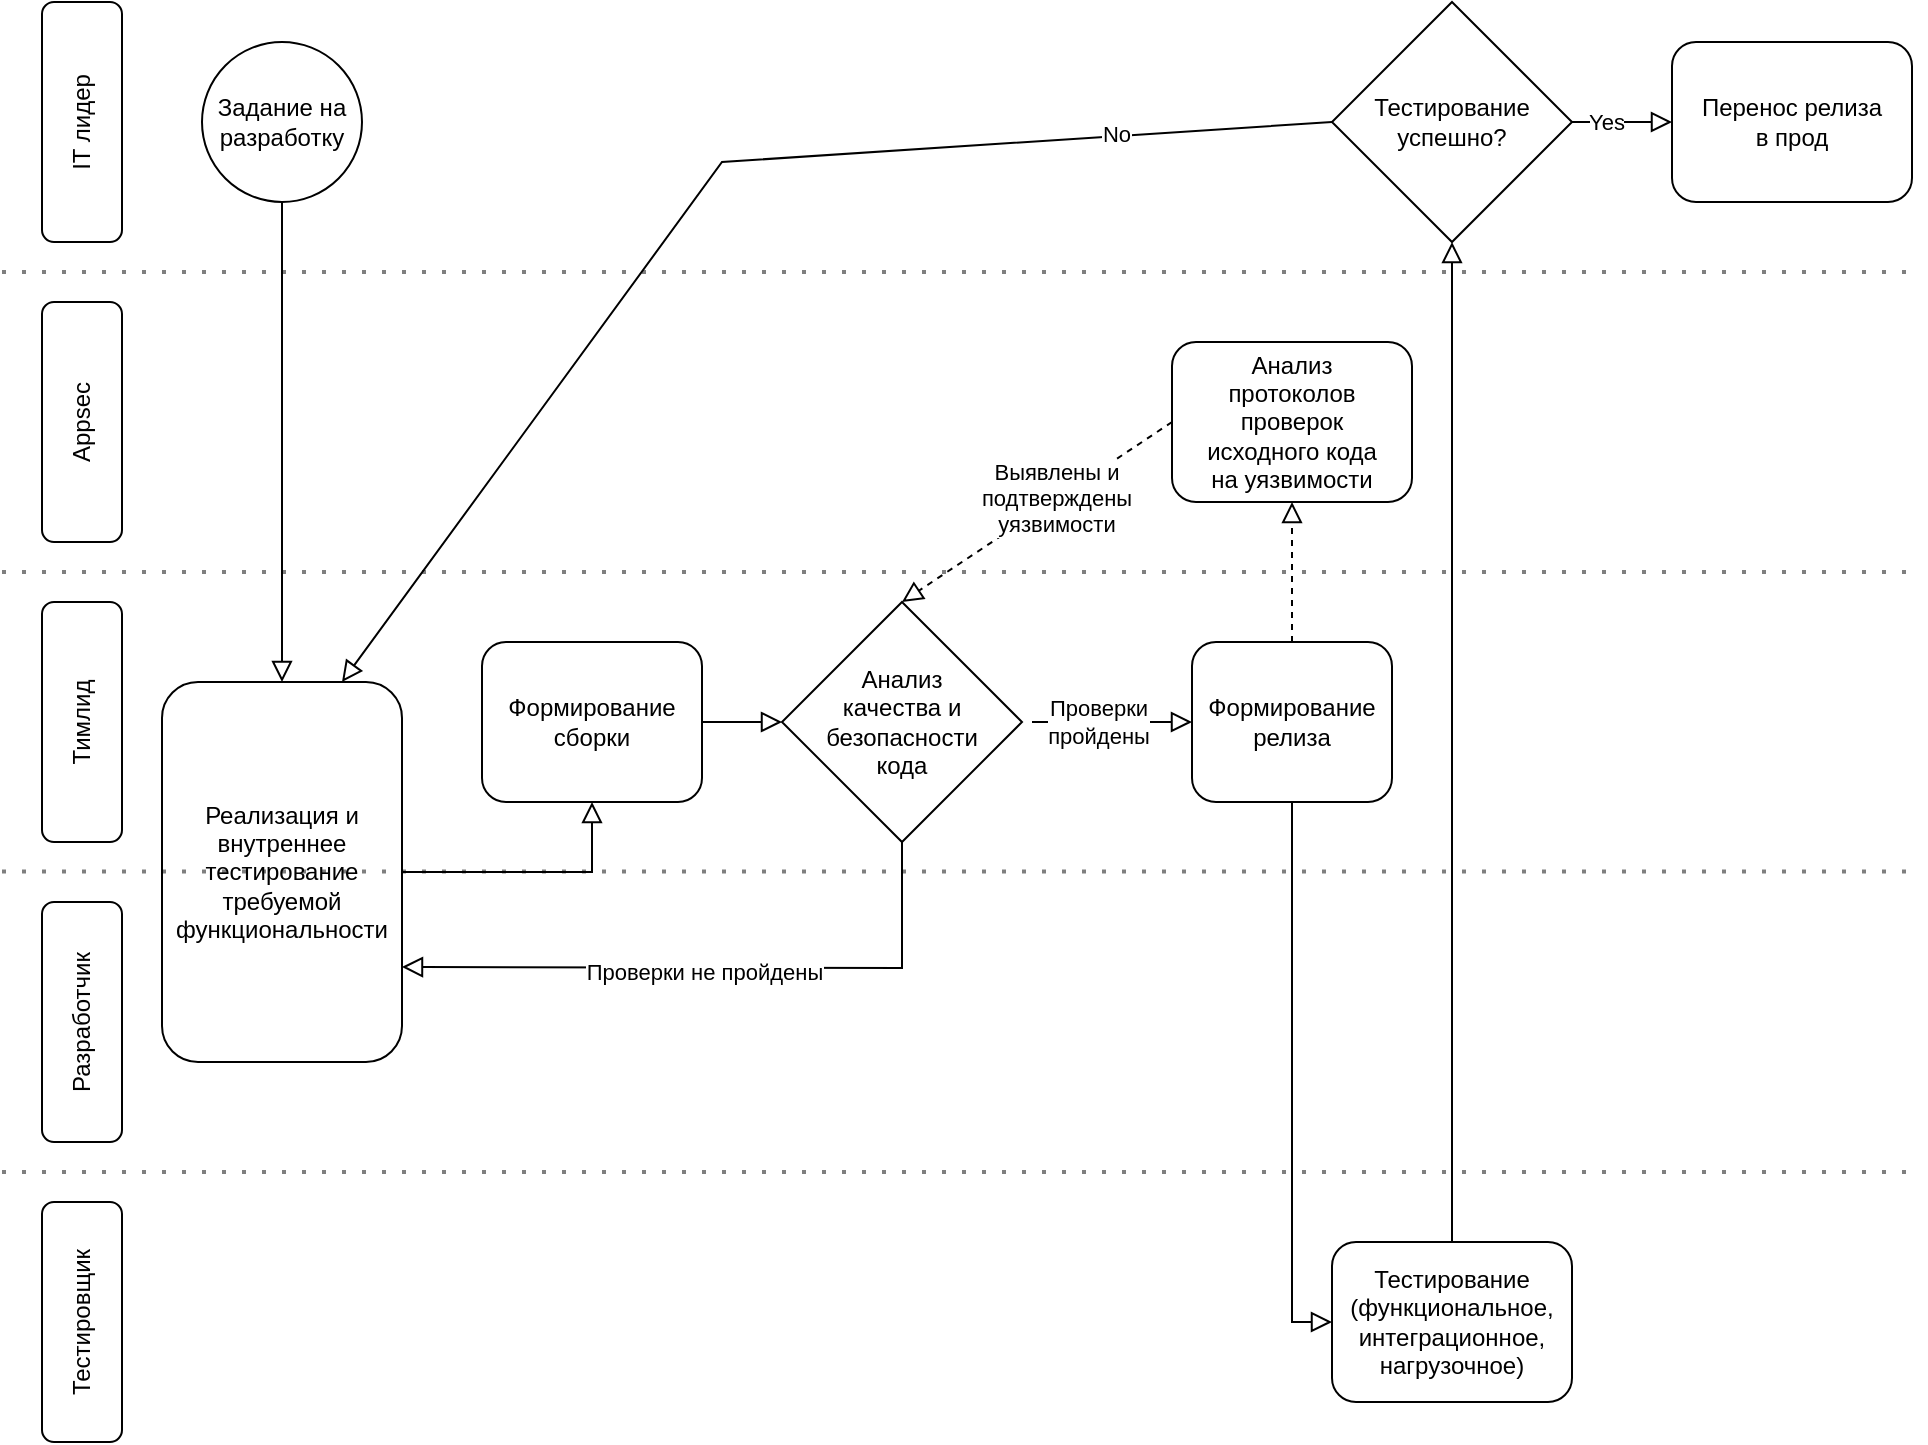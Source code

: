 <mxfile version="20.5.2" type="device"><diagram id="C5RBs43oDa-KdzZeNtuy" name="Page-1"><mxGraphModel dx="1964" dy="1069" grid="1" gridSize="10" guides="1" tooltips="1" connect="1" arrows="1" fold="1" page="1" pageScale="1" pageWidth="1169" pageHeight="827" math="0" shadow="0"><root><mxCell id="WIyWlLk6GJQsqaUBKTNV-0"/><mxCell id="WIyWlLk6GJQsqaUBKTNV-1" parent="WIyWlLk6GJQsqaUBKTNV-0"/><mxCell id="NLpeXGCBjNmeDllAY4Ym-1" value="Задание на&lt;br&gt;разработку" style="ellipse;whiteSpace=wrap;html=1;aspect=fixed;" vertex="1" parent="WIyWlLk6GJQsqaUBKTNV-1"><mxGeometry x="205" y="74" width="80" height="80" as="geometry"/></mxCell><mxCell id="NLpeXGCBjNmeDllAY4Ym-2" value="Реализация и&lt;br&gt;внутреннее&lt;br&gt;тестирование&lt;br&gt;требуемой&lt;br&gt;функциональности" style="rounded=1;whiteSpace=wrap;html=1;" vertex="1" parent="WIyWlLk6GJQsqaUBKTNV-1"><mxGeometry x="185" y="394" width="120" height="190" as="geometry"/></mxCell><mxCell id="NLpeXGCBjNmeDllAY4Ym-3" value="Формирование сборки" style="rounded=1;whiteSpace=wrap;html=1;" vertex="1" parent="WIyWlLk6GJQsqaUBKTNV-1"><mxGeometry x="345" y="374" width="110" height="80" as="geometry"/></mxCell><mxCell id="NLpeXGCBjNmeDllAY4Ym-4" value="Анализ&lt;br&gt;качества и&lt;br&gt;безопасности&lt;br&gt;кода" style="rhombus;whiteSpace=wrap;html=1;" vertex="1" parent="WIyWlLk6GJQsqaUBKTNV-1"><mxGeometry x="495" y="354" width="120" height="120" as="geometry"/></mxCell><mxCell id="NLpeXGCBjNmeDllAY4Ym-5" value="Формирование релиза" style="rounded=1;whiteSpace=wrap;html=1;" vertex="1" parent="WIyWlLk6GJQsqaUBKTNV-1"><mxGeometry x="700" y="374" width="100" height="80" as="geometry"/></mxCell><mxCell id="NLpeXGCBjNmeDllAY4Ym-6" value="Перенос релиза&lt;br&gt;в прод" style="rounded=1;whiteSpace=wrap;html=1;" vertex="1" parent="WIyWlLk6GJQsqaUBKTNV-1"><mxGeometry x="940" y="74" width="120" height="80" as="geometry"/></mxCell><mxCell id="NLpeXGCBjNmeDllAY4Ym-7" value="Разработчик" style="rounded=1;whiteSpace=wrap;html=1;labelPosition=center;verticalLabelPosition=middle;align=center;verticalAlign=middle;absoluteArcSize=0;strokeOpacity=100;direction=east;portConstraintRotation=0;horizontal=0;" vertex="1" parent="WIyWlLk6GJQsqaUBKTNV-1"><mxGeometry x="125" y="504" width="40" height="120" as="geometry"/></mxCell><mxCell id="NLpeXGCBjNmeDllAY4Ym-8" value="Тимлид" style="rounded=1;whiteSpace=wrap;html=1;labelPosition=center;verticalLabelPosition=middle;align=center;verticalAlign=middle;absoluteArcSize=0;strokeOpacity=100;direction=east;portConstraintRotation=0;horizontal=0;" vertex="1" parent="WIyWlLk6GJQsqaUBKTNV-1"><mxGeometry x="125" y="354" width="40" height="120" as="geometry"/></mxCell><mxCell id="NLpeXGCBjNmeDllAY4Ym-11" value="Appsec" style="rounded=1;whiteSpace=wrap;html=1;labelPosition=center;verticalLabelPosition=middle;align=center;verticalAlign=middle;absoluteArcSize=0;strokeOpacity=100;direction=east;portConstraintRotation=0;horizontal=0;" vertex="1" parent="WIyWlLk6GJQsqaUBKTNV-1"><mxGeometry x="125" y="204" width="40" height="120" as="geometry"/></mxCell><mxCell id="NLpeXGCBjNmeDllAY4Ym-12" value="IT лидер" style="rounded=1;whiteSpace=wrap;html=1;labelPosition=center;verticalLabelPosition=middle;align=center;verticalAlign=middle;absoluteArcSize=0;strokeOpacity=100;direction=east;portConstraintRotation=0;horizontal=0;" vertex="1" parent="WIyWlLk6GJQsqaUBKTNV-1"><mxGeometry x="125" y="54" width="40" height="120" as="geometry"/></mxCell><mxCell id="NLpeXGCBjNmeDllAY4Ym-13" value="Тестировщик" style="rounded=1;whiteSpace=wrap;html=1;labelPosition=center;verticalLabelPosition=middle;align=center;verticalAlign=middle;absoluteArcSize=0;strokeOpacity=100;direction=east;portConstraintRotation=0;horizontal=0;" vertex="1" parent="WIyWlLk6GJQsqaUBKTNV-1"><mxGeometry x="125" y="654" width="40" height="120" as="geometry"/></mxCell><mxCell id="NLpeXGCBjNmeDllAY4Ym-14" value="Тестирование&lt;br&gt;(функциональное,&lt;br&gt;интеграционное,&lt;br&gt;нагрузочное)" style="rounded=1;whiteSpace=wrap;html=1;" vertex="1" parent="WIyWlLk6GJQsqaUBKTNV-1"><mxGeometry x="770" y="674" width="120" height="80" as="geometry"/></mxCell><mxCell id="NLpeXGCBjNmeDllAY4Ym-15" value="Тестирование&lt;br&gt;успешно?" style="rhombus;whiteSpace=wrap;html=1;" vertex="1" parent="WIyWlLk6GJQsqaUBKTNV-1"><mxGeometry x="770" y="54" width="120" height="120" as="geometry"/></mxCell><mxCell id="NLpeXGCBjNmeDllAY4Ym-16" value="" style="endArrow=block;html=1;rounded=0;exitX=0.5;exitY=1;exitDx=0;exitDy=0;entryX=0.5;entryY=0;entryDx=0;entryDy=0;jumpSize=6;endFill=0;strokeWidth=1;endSize=8;" edge="1" parent="WIyWlLk6GJQsqaUBKTNV-1" source="NLpeXGCBjNmeDllAY4Ym-1" target="NLpeXGCBjNmeDllAY4Ym-2"><mxGeometry width="50" height="50" relative="1" as="geometry"><mxPoint x="365" y="94" as="sourcePoint"/><mxPoint x="415" y="44" as="targetPoint"/></mxGeometry></mxCell><mxCell id="NLpeXGCBjNmeDllAY4Ym-17" value="" style="endArrow=block;html=1;rounded=0;exitX=1;exitY=0.5;exitDx=0;exitDy=0;entryX=0.5;entryY=1;entryDx=0;entryDy=0;jumpSize=6;endFill=0;strokeWidth=1;endSize=8;" edge="1" parent="WIyWlLk6GJQsqaUBKTNV-1" source="NLpeXGCBjNmeDllAY4Ym-2" target="NLpeXGCBjNmeDllAY4Ym-3"><mxGeometry width="50" height="50" relative="1" as="geometry"><mxPoint x="425" y="24" as="sourcePoint"/><mxPoint x="425" y="364.0" as="targetPoint"/><Array as="points"><mxPoint x="400" y="489"/></Array></mxGeometry></mxCell><mxCell id="NLpeXGCBjNmeDllAY4Ym-18" value="" style="endArrow=block;html=1;rounded=0;entryX=0;entryY=0.5;entryDx=0;entryDy=0;jumpSize=6;endFill=0;strokeWidth=1;exitX=1;exitY=0.5;exitDx=0;exitDy=0;endSize=8;startSize=6;" edge="1" parent="WIyWlLk6GJQsqaUBKTNV-1" source="NLpeXGCBjNmeDllAY4Ym-3" target="NLpeXGCBjNmeDllAY4Ym-4"><mxGeometry width="50" height="50" relative="1" as="geometry"><mxPoint x="455" y="179" as="sourcePoint"/><mxPoint x="455" y="319.0" as="targetPoint"/></mxGeometry></mxCell><mxCell id="NLpeXGCBjNmeDllAY4Ym-19" value="" style="endArrow=block;html=1;rounded=0;entryX=0;entryY=0.5;entryDx=0;entryDy=0;jumpSize=6;endFill=0;strokeWidth=1;endSize=8;startSize=6;exitX=1;exitY=0.5;exitDx=0;exitDy=0;" edge="1" parent="WIyWlLk6GJQsqaUBKTNV-1" target="NLpeXGCBjNmeDllAY4Ym-5"><mxGeometry width="50" height="50" relative="1" as="geometry"><mxPoint x="620" y="414" as="sourcePoint"/><mxPoint x="670" y="394" as="targetPoint"/></mxGeometry></mxCell><mxCell id="NLpeXGCBjNmeDllAY4Ym-31" value="Проверки&lt;br&gt;пройдены" style="edgeLabel;html=1;align=center;verticalAlign=middle;resizable=0;points=[];" vertex="1" connectable="0" parent="NLpeXGCBjNmeDllAY4Ym-19"><mxGeometry x="-0.179" relative="1" as="geometry"><mxPoint as="offset"/></mxGeometry></mxCell><mxCell id="NLpeXGCBjNmeDllAY4Ym-20" value="Анализ&lt;br&gt;протоколов&lt;br&gt;проверок&lt;br&gt;исходного кода&lt;br&gt;на уязвимости" style="rounded=1;whiteSpace=wrap;html=1;" vertex="1" parent="WIyWlLk6GJQsqaUBKTNV-1"><mxGeometry x="690" y="224" width="120" height="80" as="geometry"/></mxCell><mxCell id="NLpeXGCBjNmeDllAY4Ym-21" value="" style="endArrow=block;html=1;rounded=0;entryX=0.5;entryY=1;entryDx=0;entryDy=0;jumpSize=6;endFill=0;strokeWidth=1;endSize=8;startSize=6;exitX=0.5;exitY=0;exitDx=0;exitDy=0;dashed=1;" edge="1" parent="WIyWlLk6GJQsqaUBKTNV-1" source="NLpeXGCBjNmeDllAY4Ym-5" target="NLpeXGCBjNmeDllAY4Ym-20"><mxGeometry width="50" height="50" relative="1" as="geometry"><mxPoint x="640.0" y="404.0" as="sourcePoint"/><mxPoint x="720.0" y="404.0" as="targetPoint"/></mxGeometry></mxCell><mxCell id="NLpeXGCBjNmeDllAY4Ym-22" value="" style="endArrow=block;html=1;rounded=0;entryX=0;entryY=0.5;entryDx=0;entryDy=0;jumpSize=6;endFill=0;strokeWidth=1;endSize=8;startSize=6;exitX=0.5;exitY=1;exitDx=0;exitDy=0;" edge="1" parent="WIyWlLk6GJQsqaUBKTNV-1" source="NLpeXGCBjNmeDllAY4Ym-5" target="NLpeXGCBjNmeDllAY4Ym-14"><mxGeometry width="50" height="50" relative="1" as="geometry"><mxPoint x="750.0" y="493.66" as="sourcePoint"/><mxPoint x="830.0" y="493.66" as="targetPoint"/><Array as="points"><mxPoint x="750" y="714"/></Array></mxGeometry></mxCell><mxCell id="NLpeXGCBjNmeDllAY4Ym-23" value="" style="endArrow=block;html=1;rounded=0;jumpSize=6;endFill=0;strokeWidth=1;endSize=8;startSize=6;exitX=0.5;exitY=0;exitDx=0;exitDy=0;entryX=0.5;entryY=1;entryDx=0;entryDy=0;" edge="1" parent="WIyWlLk6GJQsqaUBKTNV-1" source="NLpeXGCBjNmeDllAY4Ym-14" target="NLpeXGCBjNmeDllAY4Ym-15"><mxGeometry width="50" height="50" relative="1" as="geometry"><mxPoint x="660.0" y="424.0" as="sourcePoint"/><mxPoint x="890" y="194" as="targetPoint"/></mxGeometry></mxCell><mxCell id="NLpeXGCBjNmeDllAY4Ym-24" value="" style="endArrow=block;html=1;rounded=0;entryX=0;entryY=0.5;entryDx=0;entryDy=0;jumpSize=6;endFill=0;strokeWidth=1;endSize=8;startSize=6;exitX=1;exitY=0.5;exitDx=0;exitDy=0;" edge="1" parent="WIyWlLk6GJQsqaUBKTNV-1" source="NLpeXGCBjNmeDllAY4Ym-15" target="NLpeXGCBjNmeDllAY4Ym-6"><mxGeometry width="50" height="50" relative="1" as="geometry"><mxPoint x="670.0" y="434.0" as="sourcePoint"/><mxPoint x="750.0" y="434.0" as="targetPoint"/></mxGeometry></mxCell><mxCell id="NLpeXGCBjNmeDllAY4Ym-27" value="Yes" style="edgeLabel;html=1;align=center;verticalAlign=middle;resizable=0;points=[];fontStyle=0" vertex="1" connectable="0" parent="NLpeXGCBjNmeDllAY4Ym-24"><mxGeometry x="-0.313" relative="1" as="geometry"><mxPoint as="offset"/></mxGeometry></mxCell><mxCell id="NLpeXGCBjNmeDllAY4Ym-25" value="" style="endArrow=block;html=1;rounded=0;entryX=0.75;entryY=0;entryDx=0;entryDy=0;jumpSize=6;endFill=0;strokeWidth=1;endSize=8;startSize=6;exitX=0;exitY=0.5;exitDx=0;exitDy=0;" edge="1" parent="WIyWlLk6GJQsqaUBKTNV-1" source="NLpeXGCBjNmeDllAY4Ym-15" target="NLpeXGCBjNmeDllAY4Ym-2"><mxGeometry width="50" height="50" relative="1" as="geometry"><mxPoint x="675.0" y="444.0" as="sourcePoint"/><mxPoint x="755.0" y="444.0" as="targetPoint"/><Array as="points"><mxPoint x="465" y="134"/></Array></mxGeometry></mxCell><mxCell id="NLpeXGCBjNmeDllAY4Ym-28" value="&lt;span style=&quot;font-weight: normal;&quot;&gt;No&lt;/span&gt;" style="edgeLabel;html=1;align=center;verticalAlign=middle;resizable=0;points=[];fontStyle=1" vertex="1" connectable="0" parent="NLpeXGCBjNmeDllAY4Ym-25"><mxGeometry x="-0.654" y="-1" relative="1" as="geometry"><mxPoint as="offset"/></mxGeometry></mxCell><mxCell id="NLpeXGCBjNmeDllAY4Ym-29" value="" style="endArrow=block;html=1;rounded=0;entryX=1;entryY=0.75;entryDx=0;entryDy=0;jumpSize=6;endFill=0;strokeWidth=1;endSize=8;startSize=6;exitX=0.5;exitY=1;exitDx=0;exitDy=0;" edge="1" parent="WIyWlLk6GJQsqaUBKTNV-1" source="NLpeXGCBjNmeDllAY4Ym-4" target="NLpeXGCBjNmeDllAY4Ym-2"><mxGeometry width="50" height="50" relative="1" as="geometry"><mxPoint x="505.0" y="524.0" as="sourcePoint"/><mxPoint x="585.0" y="524.0" as="targetPoint"/><Array as="points"><mxPoint x="555" y="537"/></Array></mxGeometry></mxCell><mxCell id="NLpeXGCBjNmeDllAY4Ym-30" value="Проверки не пройдены" style="edgeLabel;html=1;align=center;verticalAlign=middle;resizable=0;points=[];" vertex="1" connectable="0" parent="NLpeXGCBjNmeDllAY4Ym-29"><mxGeometry x="0.039" y="2" relative="1" as="geometry"><mxPoint as="offset"/></mxGeometry></mxCell><mxCell id="NLpeXGCBjNmeDllAY4Ym-32" value="" style="endArrow=none;dashed=1;html=1;rounded=0;strokeWidth=2;startSize=6;endSize=8;jumpSize=6;dashPattern=1 4;opacity=50;" edge="1" parent="WIyWlLk6GJQsqaUBKTNV-1"><mxGeometry width="50" height="50" relative="1" as="geometry"><mxPoint x="105" y="189" as="sourcePoint"/><mxPoint x="1065" y="189" as="targetPoint"/></mxGeometry></mxCell><mxCell id="NLpeXGCBjNmeDllAY4Ym-34" value="" style="endArrow=none;dashed=1;html=1;rounded=0;strokeWidth=2;startSize=6;endSize=8;jumpSize=6;dashPattern=1 4;opacity=50;" edge="1" parent="WIyWlLk6GJQsqaUBKTNV-1"><mxGeometry width="50" height="50" relative="1" as="geometry"><mxPoint x="105" y="488.77" as="sourcePoint"/><mxPoint x="1065.0" y="488.77" as="targetPoint"/></mxGeometry></mxCell><mxCell id="NLpeXGCBjNmeDllAY4Ym-35" value="" style="endArrow=none;dashed=1;html=1;rounded=0;strokeWidth=2;startSize=6;endSize=8;jumpSize=6;dashPattern=1 4;opacity=50;" edge="1" parent="WIyWlLk6GJQsqaUBKTNV-1"><mxGeometry width="50" height="50" relative="1" as="geometry"><mxPoint x="105" y="639.0" as="sourcePoint"/><mxPoint x="1065.0" y="639.0" as="targetPoint"/></mxGeometry></mxCell><mxCell id="NLpeXGCBjNmeDllAY4Ym-36" value="" style="endArrow=none;dashed=1;html=1;rounded=0;strokeWidth=2;startSize=6;endSize=8;jumpSize=6;dashPattern=1 4;opacity=50;" edge="1" parent="WIyWlLk6GJQsqaUBKTNV-1"><mxGeometry width="50" height="50" relative="1" as="geometry"><mxPoint x="105" y="339.0" as="sourcePoint"/><mxPoint x="1065.0" y="339.0" as="targetPoint"/></mxGeometry></mxCell><mxCell id="NLpeXGCBjNmeDllAY4Ym-37" value="" style="endArrow=block;html=1;rounded=0;entryX=0.5;entryY=0;entryDx=0;entryDy=0;jumpSize=6;endFill=0;strokeWidth=1;endSize=8;startSize=6;exitX=0;exitY=0.5;exitDx=0;exitDy=0;dashed=1;" edge="1" parent="WIyWlLk6GJQsqaUBKTNV-1" source="NLpeXGCBjNmeDllAY4Ym-20" target="NLpeXGCBjNmeDllAY4Ym-4"><mxGeometry width="50" height="50" relative="1" as="geometry"><mxPoint x="620" y="304" as="sourcePoint"/><mxPoint x="620" y="234" as="targetPoint"/></mxGeometry></mxCell><mxCell id="NLpeXGCBjNmeDllAY4Ym-38" value="Выявлены и&lt;br&gt;подтверждены&lt;br&gt;уязвимости" style="edgeLabel;html=1;align=center;verticalAlign=middle;resizable=0;points=[];" vertex="1" connectable="0" parent="NLpeXGCBjNmeDllAY4Ym-37"><mxGeometry x="-0.149" y="-1" relative="1" as="geometry"><mxPoint as="offset"/></mxGeometry></mxCell></root></mxGraphModel></diagram></mxfile>